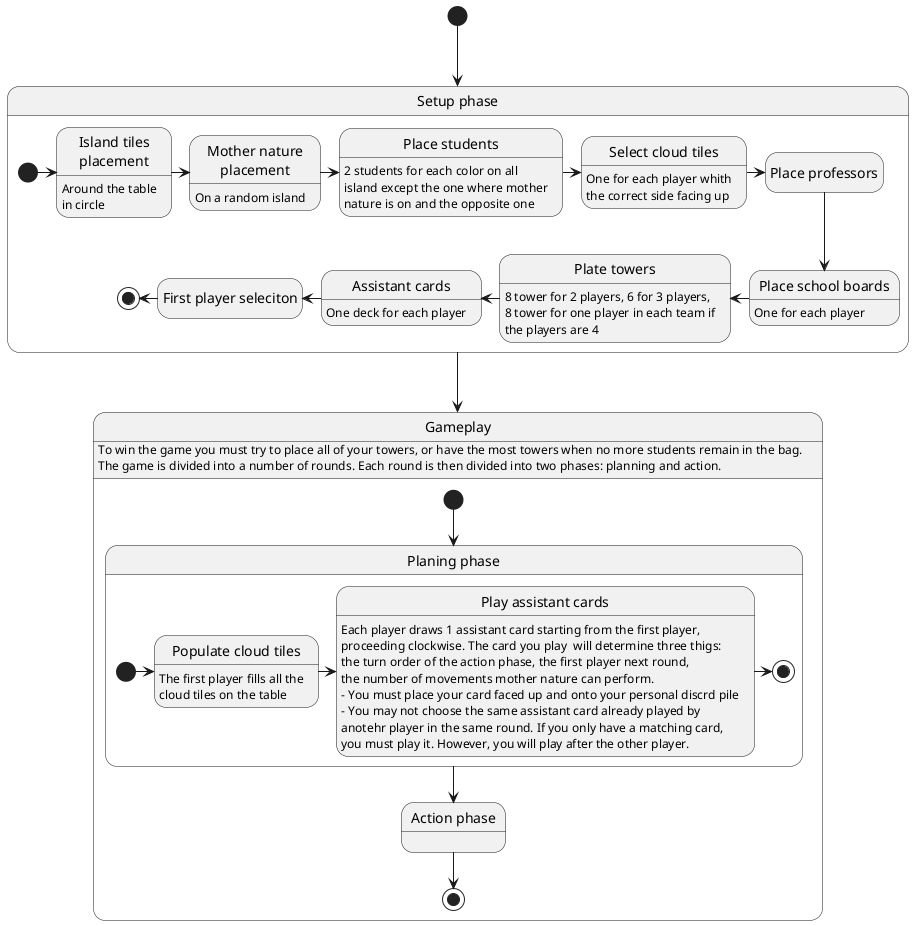 @startuml Game flow state diagram

hide empty description
state setup as "Setup phase" {
    state step1 as "Island tiles\nplacement"
    step1 : Around the table
    step1 : in circle
    state step2 as "Mother nature\nplacement" : On a random island
    state step3 as "Place students"
    step3 : 2 students for each color on all
    step3 : island except the one where mother
    step3 : nature is on and the opposite one
    state step4 as "Select cloud tiles"
    step4 : One for each player whith
    step4 : the correct side facing up
    state step5 as "Place professors"
    state step6 as "Place school boards" : One for each player
    state step7 as "Plate towers"
    step7 : 8 tower for 2 players, 6 for 3 players,
    step7 : 8 tower for one player in each team if
    step7 : the players are 4
    state step8 as "Assistant cards" : One deck for each player
    state step9 as "First player seleciton"

    [*] -right-> step1
    step1 -right-> step2
    step2 -right-> step3
    step3 -right-> step4
    step4 -right-> step5
    step5 -down-> step6
    step6 -left-> step7
    step7 -left-> step8
    step8 -left-> step9
    step9 -left-> [*]
}

state gameplay as "Gameplay" {
    state planning as "Planing phase" {
        state cloudtiles as "Populate cloud tiles"
        cloudtiles : The first player fills all the
        cloudtiles : cloud tiles on the table

        state playcard as "Play assistant cards"
        playcard : Each player draws 1 assistant card starting from the first player,
        playcard : proceeding clockwise. The card you play  will determine three thigs:
        playcard : the turn order of the action phase, the first player next round,
        playcard : the number of movements mother nature can perform.
        playcard : - You must place your card faced up and onto your personal discrd pile
        playcard : - You may not choose the same assistant card already played by
        playcard : anotehr player in the same round. If you only have a matching card,
        playcard : you must play it. However, you will play after the other player.

        [*] -right-> cloudtiles
        cloudtiles -right-> playcard
        playcard -right-> [*]
    }

    state action as "Action phase" {

    }

    [*] --> planning
    planning --> action
    action --> [*]
}
gameplay : To win the game you must try to place all of your towers, or have the most towers when no more students remain in the bag.
gameplay : The game is divided into a number of rounds. Each round is then divided into two phases: planning and action.

[*] --> setup
setup --> gameplay

@enduml
